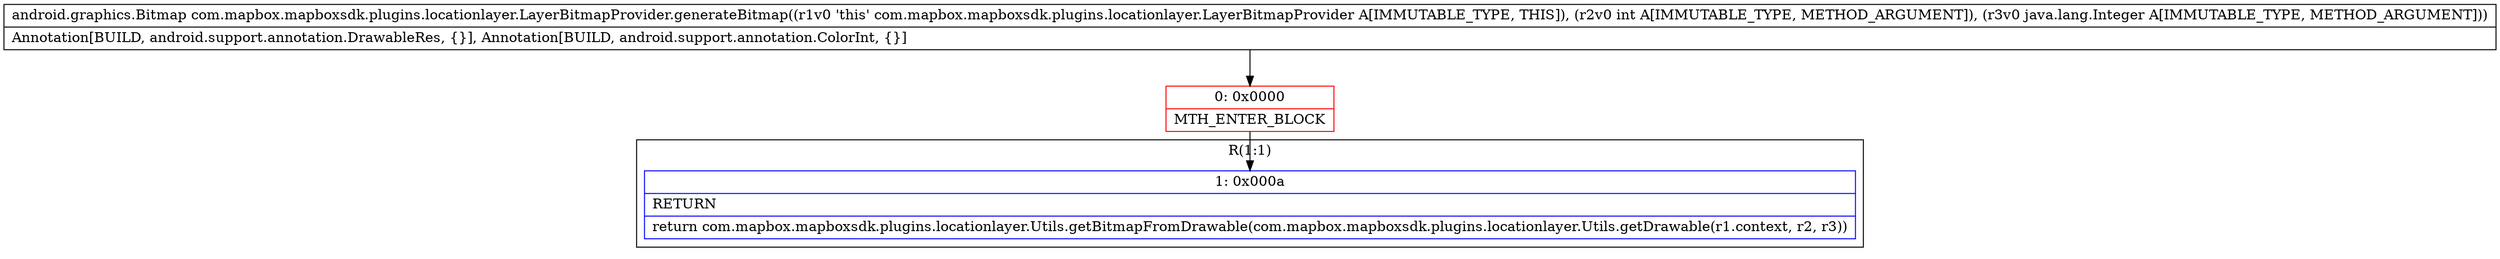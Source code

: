digraph "CFG forcom.mapbox.mapboxsdk.plugins.locationlayer.LayerBitmapProvider.generateBitmap(ILjava\/lang\/Integer;)Landroid\/graphics\/Bitmap;" {
subgraph cluster_Region_979359904 {
label = "R(1:1)";
node [shape=record,color=blue];
Node_1 [shape=record,label="{1\:\ 0x000a|RETURN\l|return com.mapbox.mapboxsdk.plugins.locationlayer.Utils.getBitmapFromDrawable(com.mapbox.mapboxsdk.plugins.locationlayer.Utils.getDrawable(r1.context, r2, r3))\l}"];
}
Node_0 [shape=record,color=red,label="{0\:\ 0x0000|MTH_ENTER_BLOCK\l}"];
MethodNode[shape=record,label="{android.graphics.Bitmap com.mapbox.mapboxsdk.plugins.locationlayer.LayerBitmapProvider.generateBitmap((r1v0 'this' com.mapbox.mapboxsdk.plugins.locationlayer.LayerBitmapProvider A[IMMUTABLE_TYPE, THIS]), (r2v0 int A[IMMUTABLE_TYPE, METHOD_ARGUMENT]), (r3v0 java.lang.Integer A[IMMUTABLE_TYPE, METHOD_ARGUMENT]))  | Annotation[BUILD, android.support.annotation.DrawableRes, \{\}], Annotation[BUILD, android.support.annotation.ColorInt, \{\}]\l}"];
MethodNode -> Node_0;
Node_0 -> Node_1;
}

